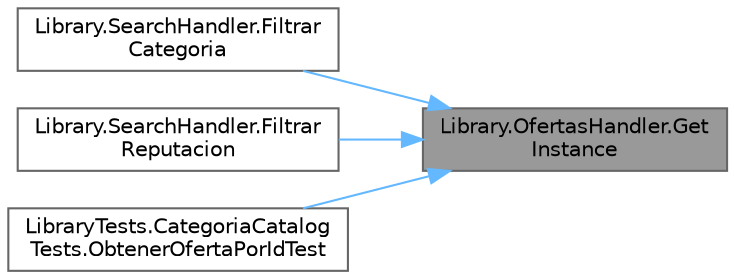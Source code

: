 digraph "Library.OfertasHandler.GetInstance"
{
 // INTERACTIVE_SVG=YES
 // LATEX_PDF_SIZE
  bgcolor="transparent";
  edge [fontname=Helvetica,fontsize=10,labelfontname=Helvetica,labelfontsize=10];
  node [fontname=Helvetica,fontsize=10,shape=box,height=0.2,width=0.4];
  rankdir="RL";
  Node1 [label="Library.OfertasHandler.Get\lInstance",height=0.2,width=0.4,color="gray40", fillcolor="grey60", style="filled", fontcolor="black",tooltip="Método para obtener la instancia de la clase."];
  Node1 -> Node2 [dir="back",color="steelblue1",style="solid"];
  Node2 [label="Library.SearchHandler.Filtrar\lCategoria",height=0.2,width=0.4,color="grey40", fillcolor="white", style="filled",URL="$classLibrary_1_1SearchHandler.html#af8cc0f6c663bafdaf0ecb6b74ee39c4b",tooltip="Método para filtrar las OfertaDeServicio por Categoria"];
  Node1 -> Node3 [dir="back",color="steelblue1",style="solid"];
  Node3 [label="Library.SearchHandler.Filtrar\lReputacion",height=0.2,width=0.4,color="grey40", fillcolor="white", style="filled",URL="$classLibrary_1_1SearchHandler.html#ad0758e235efcc09dfec4bb2b3b8ff0ab",tooltip="Método para filtrar las OfertaDeServicio por reputación"];
  Node1 -> Node4 [dir="back",color="steelblue1",style="solid"];
  Node4 [label="LibraryTests.CategoriaCatalog\lTests.ObtenerOfertaPorIdTest",height=0.2,width=0.4,color="grey40", fillcolor="white", style="filled",URL="$classLibraryTests_1_1CategoriaCatalogTests.html#acfdf86cb096080762e6b57f7a7dc37bb",tooltip="Test para cuando se quiere obtener una oferta por su valor de id"];
}
